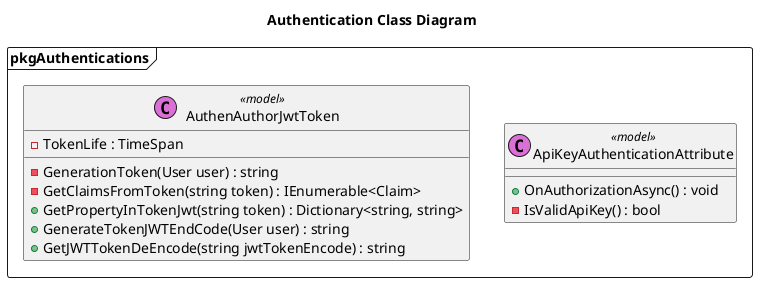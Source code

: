     @startuml Authentications

Title Authentication Class Diagram
'Character	Visibility
'-			private
'#			protected
'~			package private
'+			public

'Extension	<|--	Quan hệ mở rộng từ (là extends hoặc implements nhưng ko có annotations trong code)
'Composition	*--	 Quan hệ gắn kết chặt chẽ : part - of
'Aggregation	o--	Quan hệ liên kết giữa hai thực thể : use, has


package pkgAuthentications <<Frame>> {
'ApiKeyAuthenticationAttribute
    !startsub ApiKeyAuthenticationAttribute
    class ApiKeyAuthenticationAttribute <<(C,orchid) model>> {
        + OnAuthorizationAsync() : void 
        - IsValidApiKey() : bool 
    }
    !endsub

 'AuthenAuthorJwtToken
    !startsub AuthenAuthorJwtToken
    class AuthenAuthorJwtToken <<(C,orchid) model>> {
        - TokenLife : TimeSpan 
        - GenerationToken(User user) : string 
        - GetClaimsFromToken(string token) : IEnumerable<Claim>
        + GetPropertyInTokenJwt(string token) : Dictionary<string, string>
        + GenerateTokenJWTEndCode(User user) : string
        + GetJWTTokenDeEncode(string jwtTokenEncode) : string
    }
    !endsub
}
